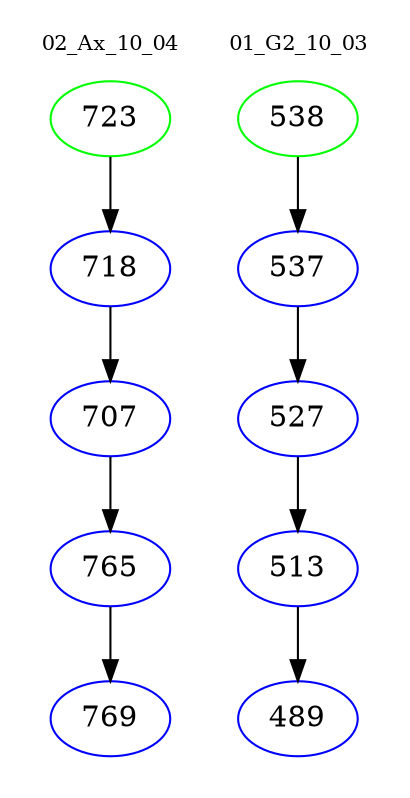 digraph{
subgraph cluster_0 {
color = white
label = "02_Ax_10_04";
fontsize=10;
T0_723 [label="723", color="green"]
T0_723 -> T0_718 [color="black"]
T0_718 [label="718", color="blue"]
T0_718 -> T0_707 [color="black"]
T0_707 [label="707", color="blue"]
T0_707 -> T0_765 [color="black"]
T0_765 [label="765", color="blue"]
T0_765 -> T0_769 [color="black"]
T0_769 [label="769", color="blue"]
}
subgraph cluster_1 {
color = white
label = "01_G2_10_03";
fontsize=10;
T1_538 [label="538", color="green"]
T1_538 -> T1_537 [color="black"]
T1_537 [label="537", color="blue"]
T1_537 -> T1_527 [color="black"]
T1_527 [label="527", color="blue"]
T1_527 -> T1_513 [color="black"]
T1_513 [label="513", color="blue"]
T1_513 -> T1_489 [color="black"]
T1_489 [label="489", color="blue"]
}
}
